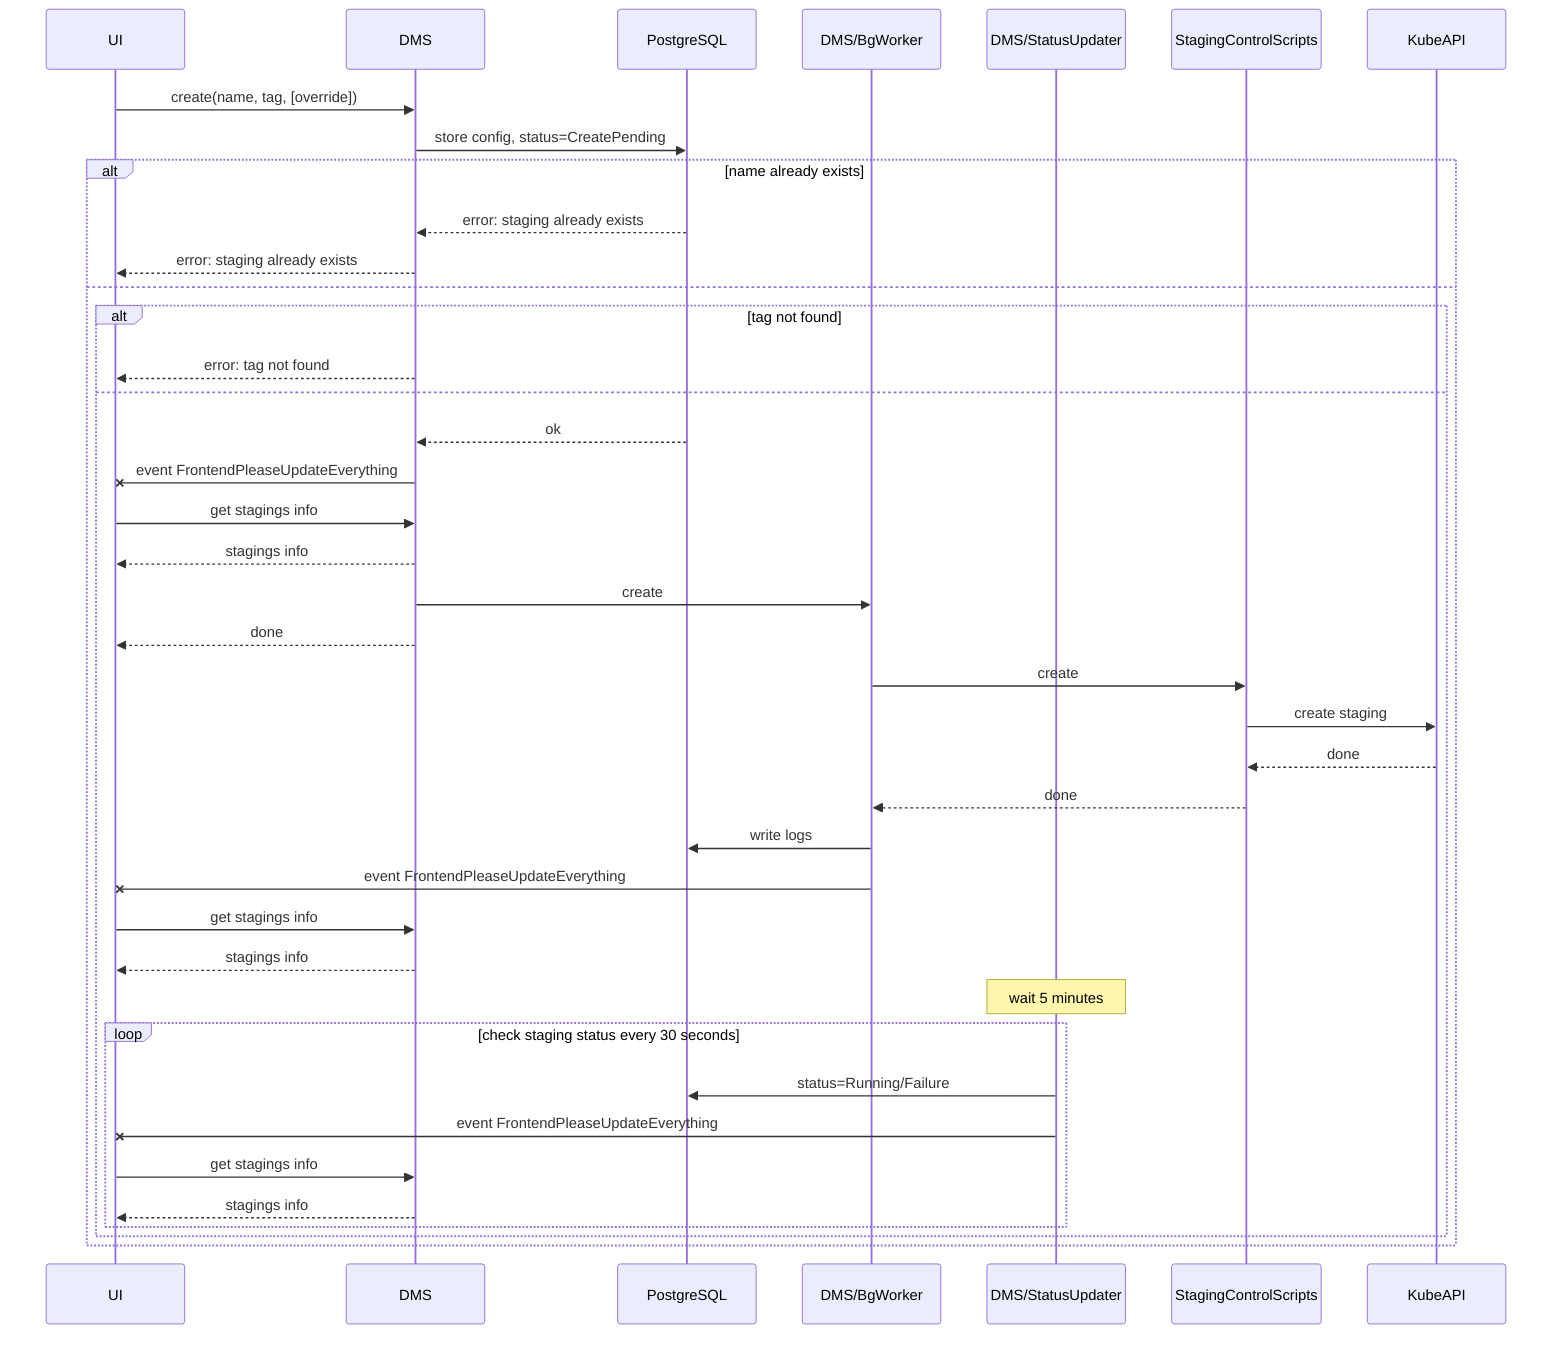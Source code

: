 sequenceDiagram
    participant UI
    participant DMS
    participant PostgreSQL
    participant DMS/BgWorker
    participant DMS/StatusUpdater
    participant StagingControlScripts
    participant KubeAPI
    UI->>DMS: create(name, tag, [override])
    DMS->>PostgreSQL: store config, status=CreatePending
    alt name already exists
        PostgreSQL-->>DMS: error: staging already exists
        DMS-->>UI: error: staging already exists
    else
        alt tag not found
            DMS-->>UI: error: tag not found
        else
            PostgreSQL-->>DMS: ok
            DMS-xUI: event FrontendPleaseUpdateEverything
            UI->>DMS: get stagings info
            DMS-->>UI: stagings info
            DMS->>DMS/BgWorker: create
            DMS-->>UI: done
            DMS/BgWorker->>StagingControlScripts: create
            StagingControlScripts->>KubeAPI: create staging
            KubeAPI-->>StagingControlScripts: done
            StagingControlScripts-->>DMS/BgWorker: done
            DMS/BgWorker->>PostgreSQL: write logs
            DMS/BgWorker-xUI: event FrontendPleaseUpdateEverything
            UI->>DMS: get stagings info
            DMS-->>UI: stagings info
            Note over DMS/StatusUpdater: wait 5 minutes
            loop check staging status every 30 seconds
                DMS/StatusUpdater->>PostgreSQL: status=Running/Failure
                DMS/StatusUpdater-xUI: event FrontendPleaseUpdateEverything
                UI->>DMS: get stagings info
                DMS-->>UI: stagings info
            end
        end
    end